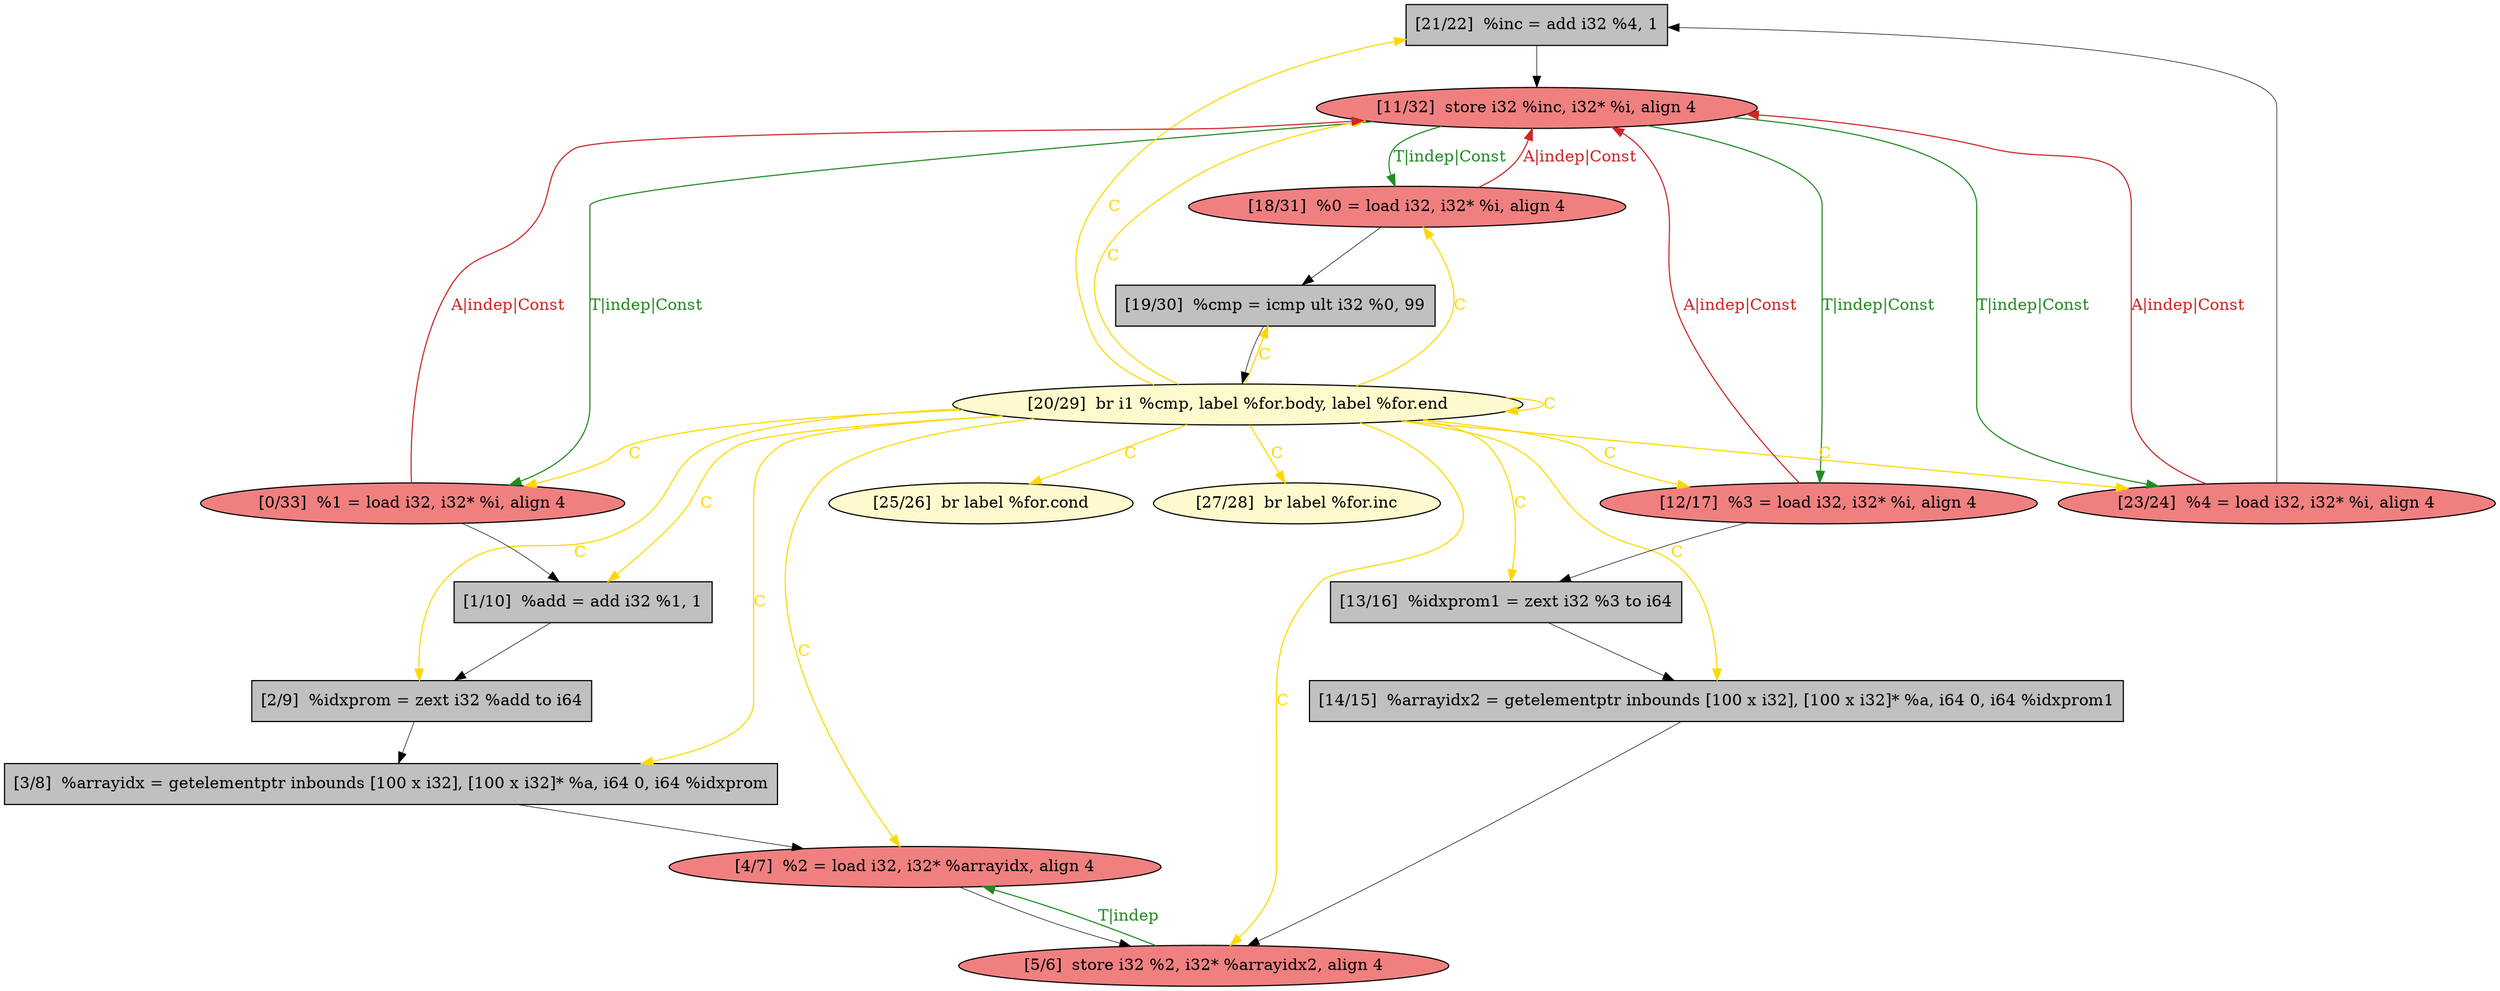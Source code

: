 
digraph G {


node144 [fillcolor=grey,label="[21/22]  %inc = add i32 %4, 1",shape=rectangle,style=filled ]
node133 [fillcolor=lightcoral,label="[11/32]  store i32 %inc, i32* %i, align 4",shape=ellipse,style=filled ]
node132 [fillcolor=lemonchiffon,label="[25/26]  br label %for.cond",shape=ellipse,style=filled ]
node131 [fillcolor=grey,label="[14/15]  %arrayidx2 = getelementptr inbounds [100 x i32], [100 x i32]* %a, i64 0, i64 %idxprom1",shape=rectangle,style=filled ]
node134 [fillcolor=lemonchiffon,label="[20/29]  br i1 %cmp, label %for.body, label %for.end",shape=ellipse,style=filled ]
node128 [fillcolor=lightcoral,label="[0/33]  %1 = load i32, i32* %i, align 4",shape=ellipse,style=filled ]
node135 [fillcolor=lightcoral,label="[18/31]  %0 = load i32, i32* %i, align 4",shape=ellipse,style=filled ]
node141 [fillcolor=lemonchiffon,label="[27/28]  br label %for.inc",shape=ellipse,style=filled ]
node139 [fillcolor=lightcoral,label="[12/17]  %3 = load i32, i32* %i, align 4",shape=ellipse,style=filled ]
node140 [fillcolor=grey,label="[13/16]  %idxprom1 = zext i32 %3 to i64",shape=rectangle,style=filled ]
node130 [fillcolor=grey,label="[3/8]  %arrayidx = getelementptr inbounds [100 x i32], [100 x i32]* %a, i64 0, i64 %idxprom",shape=rectangle,style=filled ]
node129 [fillcolor=grey,label="[2/9]  %idxprom = zext i32 %add to i64",shape=rectangle,style=filled ]
node136 [fillcolor=grey,label="[19/30]  %cmp = icmp ult i32 %0, 99",shape=rectangle,style=filled ]
node138 [fillcolor=lightcoral,label="[5/6]  store i32 %2, i32* %arrayidx2, align 4",shape=ellipse,style=filled ]
node137 [fillcolor=lightcoral,label="[4/7]  %2 = load i32, i32* %arrayidx, align 4",shape=ellipse,style=filled ]
node142 [fillcolor=lightcoral,label="[23/24]  %4 = load i32, i32* %i, align 4",shape=ellipse,style=filled ]
node143 [fillcolor=grey,label="[1/10]  %add = add i32 %1, 1",shape=rectangle,style=filled ]

node136->node134 [style=solid,color=black,label="",penwidth=0.5,fontcolor=black ]
node128->node133 [style=solid,color=firebrick3,label="A|indep|Const",penwidth=1.0,fontcolor=firebrick3 ]
node134->node140 [style=solid,color=gold,label="C",penwidth=1.0,fontcolor=gold ]
node134->node133 [style=solid,color=gold,label="C",penwidth=1.0,fontcolor=gold ]
node134->node144 [style=solid,color=gold,label="C",penwidth=1.0,fontcolor=gold ]
node133->node128 [style=solid,color=forestgreen,label="T|indep|Const",penwidth=1.0,fontcolor=forestgreen ]
node130->node137 [style=solid,color=black,label="",penwidth=0.5,fontcolor=black ]
node143->node129 [style=solid,color=black,label="",penwidth=0.5,fontcolor=black ]
node128->node143 [style=solid,color=black,label="",penwidth=0.5,fontcolor=black ]
node134->node131 [style=solid,color=gold,label="C",penwidth=1.0,fontcolor=gold ]
node134->node139 [style=solid,color=gold,label="C",penwidth=1.0,fontcolor=gold ]
node135->node136 [style=solid,color=black,label="",penwidth=0.5,fontcolor=black ]
node142->node133 [style=solid,color=firebrick3,label="A|indep|Const",penwidth=1.0,fontcolor=firebrick3 ]
node133->node142 [style=solid,color=forestgreen,label="T|indep|Const",penwidth=1.0,fontcolor=forestgreen ]
node135->node133 [style=solid,color=firebrick3,label="A|indep|Const",penwidth=1.0,fontcolor=firebrick3 ]
node134->node142 [style=solid,color=gold,label="C",penwidth=1.0,fontcolor=gold ]
node137->node138 [style=solid,color=black,label="",penwidth=0.5,fontcolor=black ]
node138->node137 [style=solid,color=forestgreen,label="T|indep",penwidth=1.0,fontcolor=forestgreen ]
node134->node129 [style=solid,color=gold,label="C",penwidth=1.0,fontcolor=gold ]
node134->node134 [style=solid,color=gold,label="C",penwidth=1.0,fontcolor=gold ]
node131->node138 [style=solid,color=black,label="",penwidth=0.5,fontcolor=black ]
node129->node130 [style=solid,color=black,label="",penwidth=0.5,fontcolor=black ]
node139->node140 [style=solid,color=black,label="",penwidth=0.5,fontcolor=black ]
node134->node132 [style=solid,color=gold,label="C",penwidth=1.0,fontcolor=gold ]
node134->node141 [style=solid,color=gold,label="C",penwidth=1.0,fontcolor=gold ]
node133->node135 [style=solid,color=forestgreen,label="T|indep|Const",penwidth=1.0,fontcolor=forestgreen ]
node142->node144 [style=solid,color=black,label="",penwidth=0.5,fontcolor=black ]
node134->node128 [style=solid,color=gold,label="C",penwidth=1.0,fontcolor=gold ]
node133->node139 [style=solid,color=forestgreen,label="T|indep|Const",penwidth=1.0,fontcolor=forestgreen ]
node134->node143 [style=solid,color=gold,label="C",penwidth=1.0,fontcolor=gold ]
node134->node138 [style=solid,color=gold,label="C",penwidth=1.0,fontcolor=gold ]
node134->node135 [style=solid,color=gold,label="C",penwidth=1.0,fontcolor=gold ]
node134->node130 [style=solid,color=gold,label="C",penwidth=1.0,fontcolor=gold ]
node140->node131 [style=solid,color=black,label="",penwidth=0.5,fontcolor=black ]
node139->node133 [style=solid,color=firebrick3,label="A|indep|Const",penwidth=1.0,fontcolor=firebrick3 ]
node144->node133 [style=solid,color=black,label="",penwidth=0.5,fontcolor=black ]
node134->node137 [style=solid,color=gold,label="C",penwidth=1.0,fontcolor=gold ]
node134->node136 [style=solid,color=gold,label="C",penwidth=1.0,fontcolor=gold ]


}
